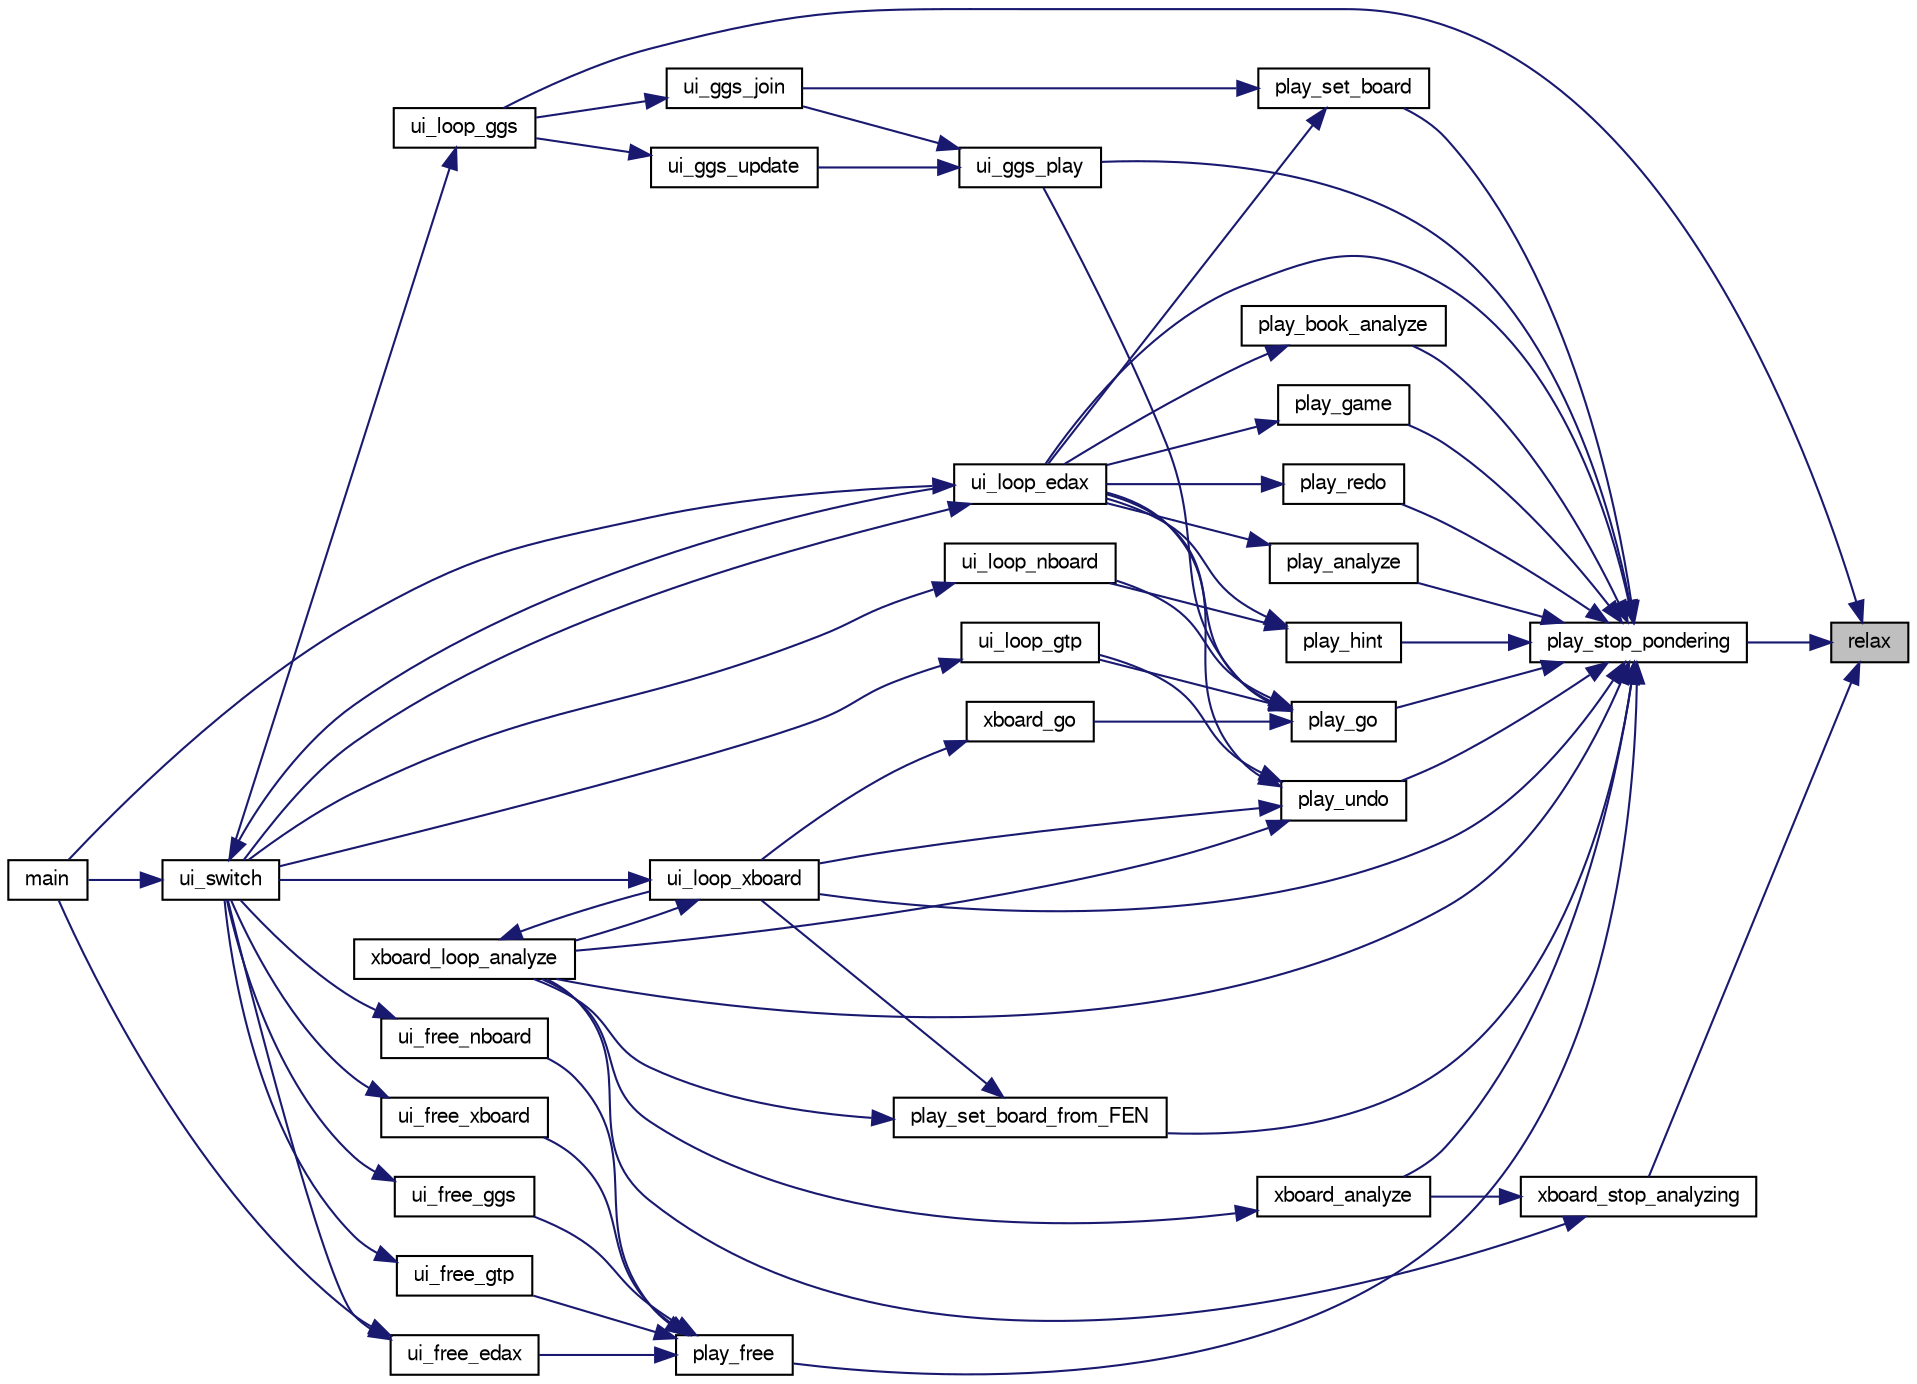 digraph "relax"
{
 // LATEX_PDF_SIZE
  bgcolor="transparent";
  edge [fontname="FreeSans",fontsize="10",labelfontname="FreeSans",labelfontsize="10"];
  node [fontname="FreeSans",fontsize="10",shape=record];
  rankdir="RL";
  Node1 [label="relax",height=0.2,width=0.4,color="black", fillcolor="grey75", style="filled", fontcolor="black",tooltip="sleep for t ms."];
  Node1 -> Node2 [dir="back",color="midnightblue",fontsize="10",style="solid",fontname="FreeSans"];
  Node2 [label="play_stop_pondering",height=0.2,width=0.4,color="black",URL="$play_8c.html#a4a4b7bf94f1ee79c788fbcca3ddc347f",tooltip="Stop pondering."];
  Node2 -> Node3 [dir="back",color="midnightblue",fontsize="10",style="solid",fontname="FreeSans"];
  Node3 [label="play_analyze",height=0.2,width=0.4,color="black",URL="$play_8c.html#a32624a895b8cf4ec475a8de0ee5df3a1",tooltip="Analyze a played game."];
  Node3 -> Node4 [dir="back",color="midnightblue",fontsize="10",style="solid",fontname="FreeSans"];
  Node4 [label="ui_loop_edax",height=0.2,width=0.4,color="black",URL="$edax_8c.html#a2354b96c7688bae32bedb6203d672f50",tooltip="Loop event."];
  Node4 -> Node5 [dir="back",color="midnightblue",fontsize="10",style="solid",fontname="FreeSans"];
  Node5 [label="main",height=0.2,width=0.4,color="black",URL="$main_8c.html#a3c04138a5bfe5d72780bb7e82a18e627",tooltip="edax main function."];
  Node4 -> Node6 [dir="back",color="midnightblue",fontsize="10",style="solid",fontname="FreeSans"];
  Node6 [label="ui_switch",height=0.2,width=0.4,color="black",URL="$ui_8c.html#a4234d6b0fd690186ef0ec2fc2eba2d4d",tooltip="Switch between different User Interface."];
  Node6 -> Node5 [dir="back",color="midnightblue",fontsize="10",style="solid",fontname="FreeSans"];
  Node6 -> Node4 [dir="back",color="midnightblue",fontsize="10",style="solid",fontname="FreeSans"];
  Node2 -> Node7 [dir="back",color="midnightblue",fontsize="10",style="solid",fontname="FreeSans"];
  Node7 [label="play_book_analyze",height=0.2,width=0.4,color="black",URL="$play_8c.html#a59d1d9b9a031ed112e8c41798c8b9eee",tooltip="Analyze a played game."];
  Node7 -> Node4 [dir="back",color="midnightblue",fontsize="10",style="solid",fontname="FreeSans"];
  Node2 -> Node8 [dir="back",color="midnightblue",fontsize="10",style="solid",fontname="FreeSans"];
  Node8 [label="play_free",height=0.2,width=0.4,color="black",URL="$play_8c.html#afca3ade928d05cca88124f7b11aee4ab",tooltip="Free resources."];
  Node8 -> Node9 [dir="back",color="midnightblue",fontsize="10",style="solid",fontname="FreeSans"];
  Node9 [label="ui_free_edax",height=0.2,width=0.4,color="black",URL="$edax_8c.html#a8a6bd7ee8b36a8c5a43c6caccbfee76d",tooltip="free resources used by edax protocol."];
  Node9 -> Node5 [dir="back",color="midnightblue",fontsize="10",style="solid",fontname="FreeSans"];
  Node9 -> Node6 [dir="back",color="midnightblue",fontsize="10",style="solid",fontname="FreeSans"];
  Node8 -> Node10 [dir="back",color="midnightblue",fontsize="10",style="solid",fontname="FreeSans"];
  Node10 [label="ui_free_ggs",height=0.2,width=0.4,color="black",URL="$ggs_8c.html#a11a93d97dfbb2f94da3ca253f9f6ad37",tooltip="ui_free_ggs"];
  Node10 -> Node6 [dir="back",color="midnightblue",fontsize="10",style="solid",fontname="FreeSans"];
  Node8 -> Node11 [dir="back",color="midnightblue",fontsize="10",style="solid",fontname="FreeSans"];
  Node11 [label="ui_free_gtp",height=0.2,width=0.4,color="black",URL="$gtp_8c.html#afd9cfc8bbddb89ce7ad447c4fc3a70f9",tooltip="free resources used by edax protocol"];
  Node11 -> Node6 [dir="back",color="midnightblue",fontsize="10",style="solid",fontname="FreeSans"];
  Node8 -> Node12 [dir="back",color="midnightblue",fontsize="10",style="solid",fontname="FreeSans"];
  Node12 [label="ui_free_nboard",height=0.2,width=0.4,color="black",URL="$nboard_8c.html#afb0065ce4534f228a398a6fbbe9fc10c",tooltip="free resources used by edax protocol"];
  Node12 -> Node6 [dir="back",color="midnightblue",fontsize="10",style="solid",fontname="FreeSans"];
  Node8 -> Node13 [dir="back",color="midnightblue",fontsize="10",style="solid",fontname="FreeSans"];
  Node13 [label="ui_free_xboard",height=0.2,width=0.4,color="black",URL="$ui_8h.html#a0e17e7032e6f7e58e8fe9ae0ca0343da",tooltip="free resources used by xboard protocol."];
  Node13 -> Node6 [dir="back",color="midnightblue",fontsize="10",style="solid",fontname="FreeSans"];
  Node2 -> Node14 [dir="back",color="midnightblue",fontsize="10",style="solid",fontname="FreeSans"];
  Node14 [label="play_game",height=0.2,width=0.4,color="black",URL="$play_8c.html#aa65881d7c57508d9d79a3c9da4ee2b40",tooltip="Play a move sequence."];
  Node14 -> Node4 [dir="back",color="midnightblue",fontsize="10",style="solid",fontname="FreeSans"];
  Node2 -> Node15 [dir="back",color="midnightblue",fontsize="10",style="solid",fontname="FreeSans"];
  Node15 [label="play_go",height=0.2,width=0.4,color="black",URL="$play_8c.html#aeba64a0b6660a04cff93da447da3f746",tooltip="Start thinking."];
  Node15 -> Node16 [dir="back",color="midnightblue",fontsize="10",style="solid",fontname="FreeSans"];
  Node16 [label="ui_ggs_play",height=0.2,width=0.4,color="black",URL="$ggs_8c.html#a55704d516945d0fc38a4aae02fca1bfe",tooltip="ui_ggs_play"];
  Node16 -> Node17 [dir="back",color="midnightblue",fontsize="10",style="solid",fontname="FreeSans"];
  Node17 [label="ui_ggs_join",height=0.2,width=0.4,color="black",URL="$ggs_8c.html#afc8b9c7d5dd5c68bdabac6790ff83aff",tooltip="ui_ggs_join"];
  Node17 -> Node18 [dir="back",color="midnightblue",fontsize="10",style="solid",fontname="FreeSans"];
  Node18 [label="ui_loop_ggs",height=0.2,width=0.4,color="black",URL="$ggs_8c.html#a245d5c8f964506584b8d505c7305eb94",tooltip="ui_loop_ggs"];
  Node18 -> Node6 [dir="back",color="midnightblue",fontsize="10",style="solid",fontname="FreeSans"];
  Node16 -> Node19 [dir="back",color="midnightblue",fontsize="10",style="solid",fontname="FreeSans"];
  Node19 [label="ui_ggs_update",height=0.2,width=0.4,color="black",URL="$ggs_8c.html#add208abcf5430b768477f3ea02a2b139",tooltip="ui_ggs_update"];
  Node19 -> Node18 [dir="back",color="midnightblue",fontsize="10",style="solid",fontname="FreeSans"];
  Node15 -> Node4 [dir="back",color="midnightblue",fontsize="10",style="solid",fontname="FreeSans"];
  Node15 -> Node20 [dir="back",color="midnightblue",fontsize="10",style="solid",fontname="FreeSans"];
  Node20 [label="ui_loop_gtp",height=0.2,width=0.4,color="black",URL="$gtp_8c.html#aa036470059be60da73acd63418093e1e",tooltip="Loop event."];
  Node20 -> Node6 [dir="back",color="midnightblue",fontsize="10",style="solid",fontname="FreeSans"];
  Node15 -> Node21 [dir="back",color="midnightblue",fontsize="10",style="solid",fontname="FreeSans"];
  Node21 [label="ui_loop_nboard",height=0.2,width=0.4,color="black",URL="$nboard_8c.html#a13ec69450a157e8cbf526b11d1a27be6",tooltip="Loop event."];
  Node21 -> Node6 [dir="back",color="midnightblue",fontsize="10",style="solid",fontname="FreeSans"];
  Node15 -> Node22 [dir="back",color="midnightblue",fontsize="10",style="solid",fontname="FreeSans"];
  Node22 [label="xboard_go",height=0.2,width=0.4,color="black",URL="$xboard_8c.html#ac3cbe43d38c75f78ef60f463f91bf3fe",tooltip=" "];
  Node22 -> Node23 [dir="back",color="midnightblue",fontsize="10",style="solid",fontname="FreeSans"];
  Node23 [label="ui_loop_xboard",height=0.2,width=0.4,color="black",URL="$ui_8h.html#af80ec70d3d08eb4c17c84d3997aaba0f",tooltip="Loop event."];
  Node23 -> Node6 [dir="back",color="midnightblue",fontsize="10",style="solid",fontname="FreeSans"];
  Node23 -> Node24 [dir="back",color="midnightblue",fontsize="10",style="solid",fontname="FreeSans"];
  Node24 [label="xboard_loop_analyze",height=0.2,width=0.4,color="black",URL="$xboard_8c.html#a6ec4f7e4a6e59e32b5eb95b566f098c8",tooltip="Analyze."];
  Node24 -> Node23 [dir="back",color="midnightblue",fontsize="10",style="solid",fontname="FreeSans"];
  Node2 -> Node25 [dir="back",color="midnightblue",fontsize="10",style="solid",fontname="FreeSans"];
  Node25 [label="play_hint",height=0.2,width=0.4,color="black",URL="$play_8c.html#a331a1824215c3c7be0241fe0e2d4da57",tooltip="Start thinking."];
  Node25 -> Node4 [dir="back",color="midnightblue",fontsize="10",style="solid",fontname="FreeSans"];
  Node25 -> Node21 [dir="back",color="midnightblue",fontsize="10",style="solid",fontname="FreeSans"];
  Node2 -> Node26 [dir="back",color="midnightblue",fontsize="10",style="solid",fontname="FreeSans"];
  Node26 [label="play_redo",height=0.2,width=0.4,color="black",URL="$play_8c.html#add09aa48ac574a2eccb7859b661679f5",tooltip="Redo a move."];
  Node26 -> Node4 [dir="back",color="midnightblue",fontsize="10",style="solid",fontname="FreeSans"];
  Node2 -> Node27 [dir="back",color="midnightblue",fontsize="10",style="solid",fontname="FreeSans"];
  Node27 [label="play_set_board",height=0.2,width=0.4,color="black",URL="$play_8c.html#a1bfe6e6fbf65454d1f4e807358400661",tooltip="Set a new board."];
  Node27 -> Node17 [dir="back",color="midnightblue",fontsize="10",style="solid",fontname="FreeSans"];
  Node27 -> Node4 [dir="back",color="midnightblue",fontsize="10",style="solid",fontname="FreeSans"];
  Node2 -> Node28 [dir="back",color="midnightblue",fontsize="10",style="solid",fontname="FreeSans"];
  Node28 [label="play_set_board_from_FEN",height=0.2,width=0.4,color="black",URL="$play_8c.html#a377c8cff47d9a59797cc615360b659be",tooltip="Set a new board."];
  Node28 -> Node23 [dir="back",color="midnightblue",fontsize="10",style="solid",fontname="FreeSans"];
  Node28 -> Node24 [dir="back",color="midnightblue",fontsize="10",style="solid",fontname="FreeSans"];
  Node2 -> Node29 [dir="back",color="midnightblue",fontsize="10",style="solid",fontname="FreeSans"];
  Node29 [label="play_undo",height=0.2,width=0.4,color="black",URL="$play_8c.html#ad882a4aab00428deb1159a896b46884e",tooltip="Undo a move."];
  Node29 -> Node4 [dir="back",color="midnightblue",fontsize="10",style="solid",fontname="FreeSans"];
  Node29 -> Node20 [dir="back",color="midnightblue",fontsize="10",style="solid",fontname="FreeSans"];
  Node29 -> Node23 [dir="back",color="midnightblue",fontsize="10",style="solid",fontname="FreeSans"];
  Node29 -> Node24 [dir="back",color="midnightblue",fontsize="10",style="solid",fontname="FreeSans"];
  Node2 -> Node16 [dir="back",color="midnightblue",fontsize="10",style="solid",fontname="FreeSans"];
  Node2 -> Node4 [dir="back",color="midnightblue",fontsize="10",style="solid",fontname="FreeSans"];
  Node2 -> Node23 [dir="back",color="midnightblue",fontsize="10",style="solid",fontname="FreeSans"];
  Node2 -> Node30 [dir="back",color="midnightblue",fontsize="10",style="solid",fontname="FreeSans"];
  Node30 [label="xboard_analyze",height=0.2,width=0.4,color="black",URL="$xboard_8c.html#a213bcf9938dc33b50c60576920dbecda",tooltip="Analyze."];
  Node30 -> Node24 [dir="back",color="midnightblue",fontsize="10",style="solid",fontname="FreeSans"];
  Node2 -> Node24 [dir="back",color="midnightblue",fontsize="10",style="solid",fontname="FreeSans"];
  Node1 -> Node18 [dir="back",color="midnightblue",fontsize="10",style="solid",fontname="FreeSans"];
  Node1 -> Node31 [dir="back",color="midnightblue",fontsize="10",style="solid",fontname="FreeSans"];
  Node31 [label="xboard_stop_analyzing",height=0.2,width=0.4,color="black",URL="$xboard_8c.html#a4b96eb470a3f6f0a052df69513157265",tooltip="Stop analyzing."];
  Node31 -> Node30 [dir="back",color="midnightblue",fontsize="10",style="solid",fontname="FreeSans"];
  Node31 -> Node24 [dir="back",color="midnightblue",fontsize="10",style="solid",fontname="FreeSans"];
}
